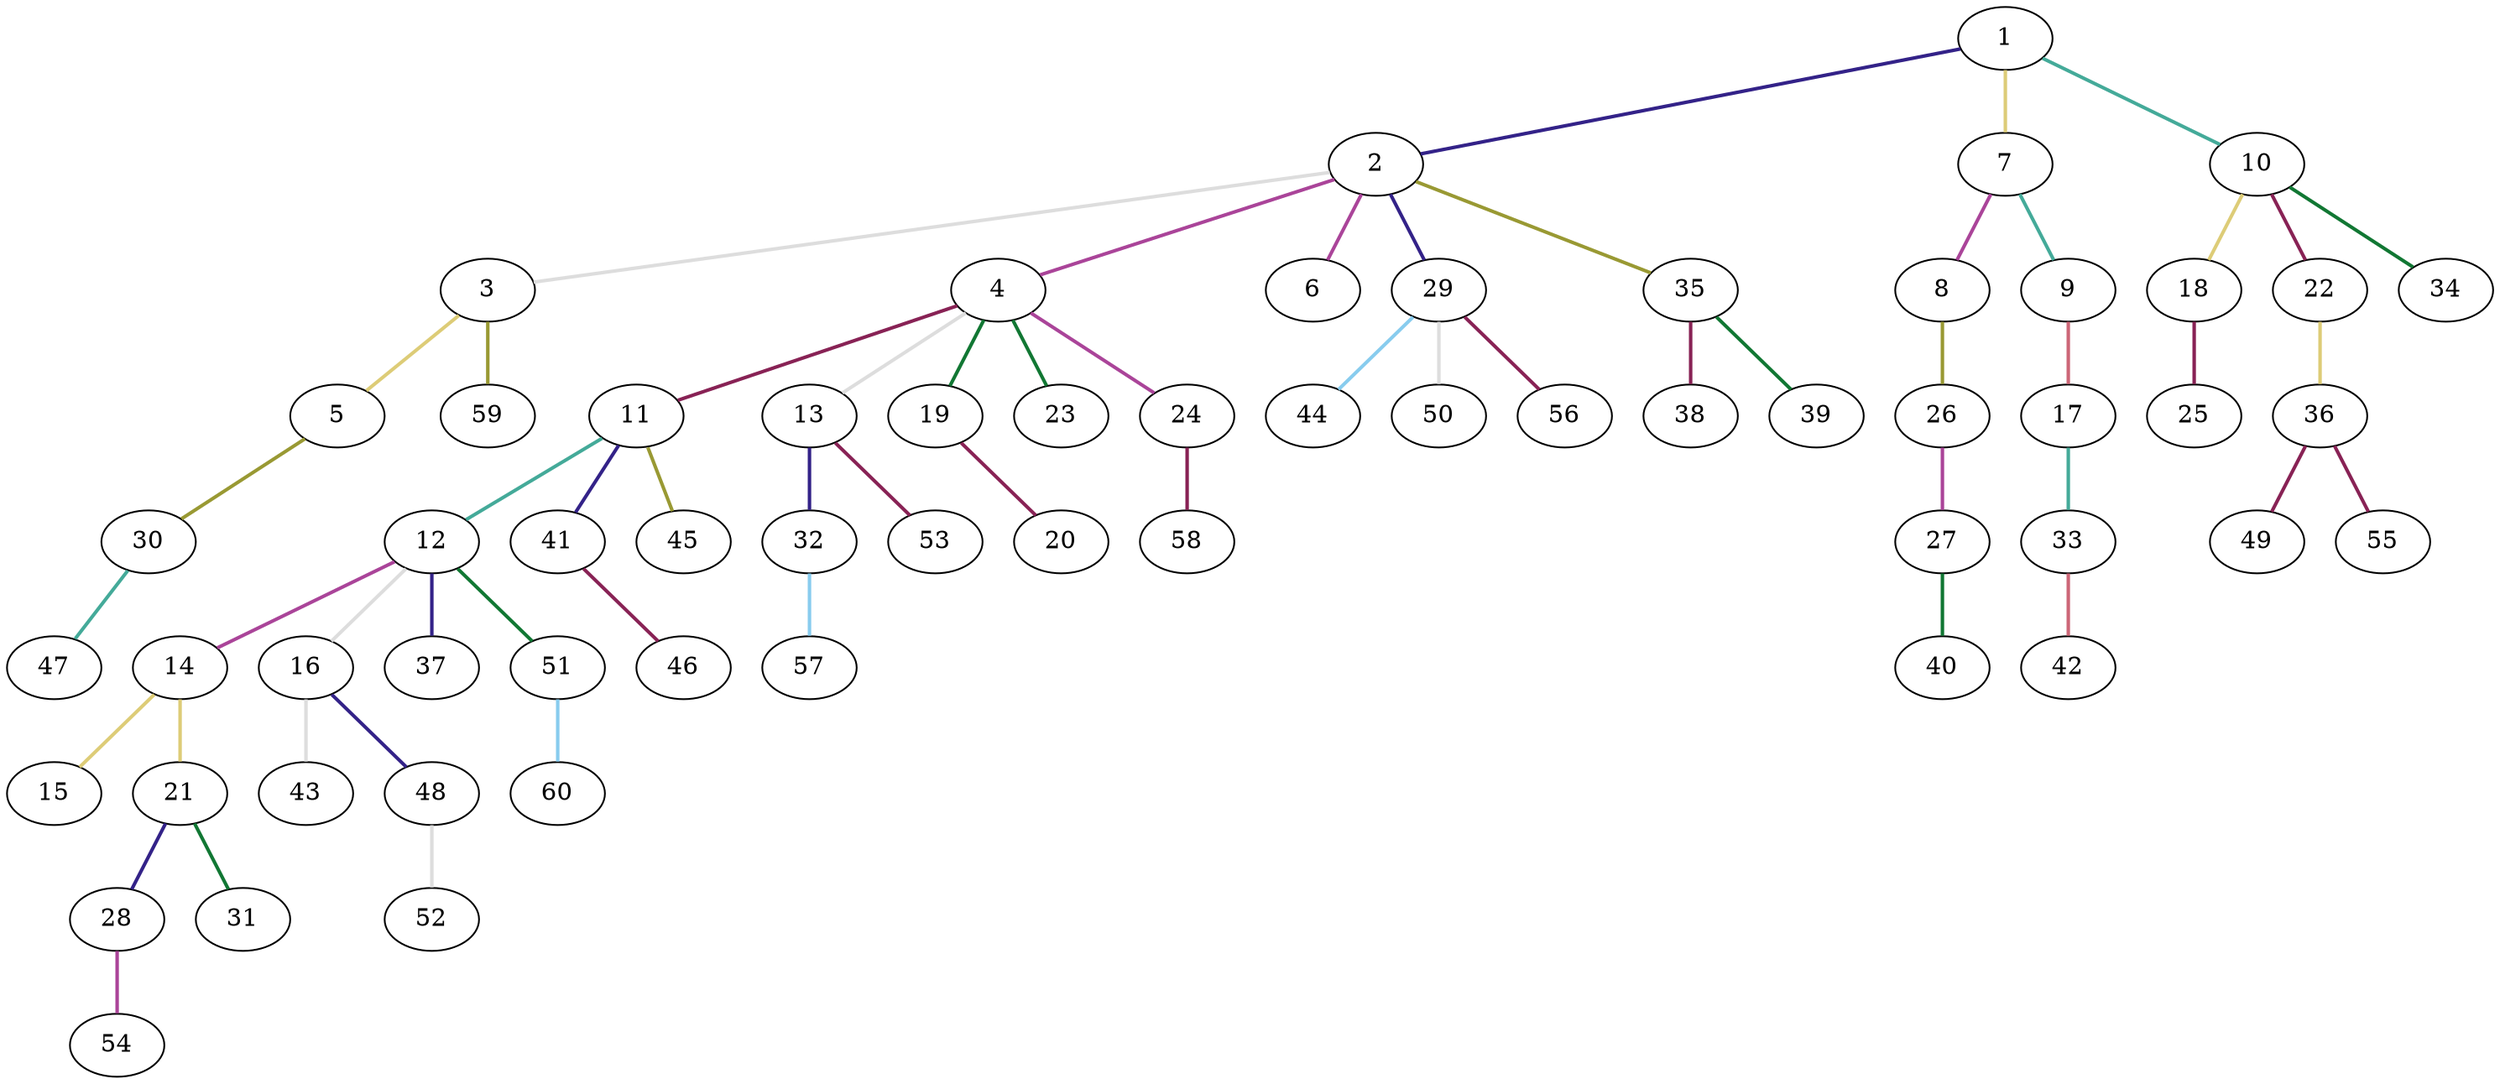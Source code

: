 graph {
	graph [rankdir=BT]
	1
	2
	2 -- 1 [color="#332288" style=bold]
	3
	3 -- 2 [color="#DDDDDD" style=bold]
	4
	4 -- 2 [color="#AA4499" style=bold]
	5
	5 -- 3 [color="#DDCC77" style=bold]
	6
	6 -- 2 [color="#AA4499" style=bold]
	7
	7 -- 1 [color="#DDCC77" style=bold]
	8
	8 -- 7 [color="#AA4499" style=bold]
	9
	9 -- 7 [color="#44AA99" style=bold]
	10
	10 -- 1 [color="#44AA99" style=bold]
	11
	11 -- 4 [color="#882255" style=bold]
	12
	12 -- 11 [color="#44AA99" style=bold]
	13
	13 -- 4 [color="#DDDDDD" style=bold]
	14
	14 -- 12 [color="#AA4499" style=bold]
	15
	15 -- 14 [color="#DDCC77" style=bold]
	16
	16 -- 12 [color="#DDDDDD" style=bold]
	17
	17 -- 9 [color="#CC6677" style=bold]
	18
	18 -- 10 [color="#DDCC77" style=bold]
	19
	19 -- 4 [color="#117733" style=bold]
	20
	20 -- 19 [color="#882255" style=bold]
	21
	21 -- 14 [color="#DDCC77" style=bold]
	22
	22 -- 10 [color="#882255" style=bold]
	23
	23 -- 4 [color="#117733" style=bold]
	24
	24 -- 4 [color="#AA4499" style=bold]
	25
	25 -- 18 [color="#882255" style=bold]
	26
	26 -- 8 [color="#999933" style=bold]
	27
	27 -- 26 [color="#AA4499" style=bold]
	28
	28 -- 21 [color="#332288" style=bold]
	29
	29 -- 2 [color="#332288" style=bold]
	30
	30 -- 5 [color="#999933" style=bold]
	31
	31 -- 21 [color="#117733" style=bold]
	32
	32 -- 13 [color="#332288" style=bold]
	33
	33 -- 17 [color="#44AA99" style=bold]
	34
	34 -- 10 [color="#117733" style=bold]
	35
	35 -- 2 [color="#999933" style=bold]
	36
	36 -- 22 [color="#DDCC77" style=bold]
	37
	37 -- 12 [color="#332288" style=bold]
	38
	38 -- 35 [color="#882255" style=bold]
	39
	39 -- 35 [color="#117733" style=bold]
	40
	40 -- 27 [color="#117733" style=bold]
	41
	41 -- 11 [color="#332288" style=bold]
	42
	42 -- 33 [color="#CC6677" style=bold]
	43
	43 -- 16 [color="#DDDDDD" style=bold]
	44
	44 -- 29 [color="#88CCEE" style=bold]
	45
	45 -- 11 [color="#999933" style=bold]
	46
	46 -- 41 [color="#882255" style=bold]
	47
	47 -- 30 [color="#44AA99" style=bold]
	48
	48 -- 16 [color="#332288" style=bold]
	49
	49 -- 36 [color="#882255" style=bold]
	50
	50 -- 29 [color="#DDDDDD" style=bold]
	51
	51 -- 12 [color="#117733" style=bold]
	52
	52 -- 48 [color="#DDDDDD" style=bold]
	53
	53 -- 13 [color="#882255" style=bold]
	54
	54 -- 28 [color="#AA4499" style=bold]
	55
	55 -- 36 [color="#882255" style=bold]
	56
	56 -- 29 [color="#882255" style=bold]
	57
	57 -- 32 [color="#88CCEE" style=bold]
	58
	58 -- 24 [color="#882255" style=bold]
	59
	59 -- 3 [color="#999933" style=bold]
	60
	60 -- 51 [color="#88CCEE" style=bold]
}
